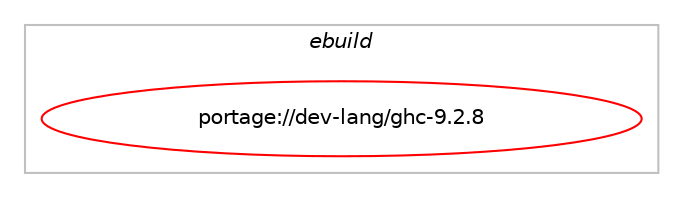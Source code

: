 digraph prolog {

# *************
# Graph options
# *************

newrank=true;
concentrate=true;
compound=true;
graph [rankdir=LR,fontname=Helvetica,fontsize=10,ranksep=1.5];#, ranksep=2.5, nodesep=0.2];
edge  [arrowhead=vee];
node  [fontname=Helvetica,fontsize=10];

# **********
# The ebuild
# **********

subgraph cluster_leftcol {
color=gray;
label=<<i>ebuild</i>>;
id [label="portage://dev-lang/ghc-9.2.8", color=red, width=4, href="../dev-lang/ghc-9.2.8.svg"];
}

# ****************
# The dependencies
# ****************

subgraph cluster_midcol {
color=gray;
label=<<i>dependencies</i>>;
subgraph cluster_compile {
fillcolor="#eeeeee";
style=filled;
label=<<i>compile</i>>;
# *** BEGIN UNKNOWN DEPENDENCY TYPE (TODO) ***
# id -> equal(use_conditional_group(negative,ghcmakebinary,portage://dev-lang/ghc-9.2.8,[package_dependency(portage://dev-lang/ghc-9.2.8,install,no,dev-libs,libffi,none,[,,],any_same_slot,[])]))
# *** END UNKNOWN DEPENDENCY TYPE (TODO) ***

# *** BEGIN UNKNOWN DEPENDENCY TYPE (TODO) ***
# id -> equal(use_conditional_group(positive,binary,portage://dev-lang/ghc-9.2.8,[use_conditional_group(negative,prefix,portage://dev-lang/ghc-9.2.8,[use_conditional_group(positive,elibc_glibc,portage://dev-lang/ghc-9.2.8,[package_dependency(portage://dev-lang/ghc-9.2.8,install,no,sys-libs,glibc,greaterequal,[2.17,,,2.17],[],[])])]),package_dependency(portage://dev-lang/ghc-9.2.8,install,no,sys-libs,ncurses,none,[,,],[slot(0),subslot(6)],[])]))
# *** END UNKNOWN DEPENDENCY TYPE (TODO) ***

# *** BEGIN UNKNOWN DEPENDENCY TYPE (TODO) ***
# id -> equal(use_conditional_group(positive,elfutils,portage://dev-lang/ghc-9.2.8,[package_dependency(portage://dev-lang/ghc-9.2.8,install,no,dev-libs,elfutils,none,[,,],[],[])]))
# *** END UNKNOWN DEPENDENCY TYPE (TODO) ***

# *** BEGIN UNKNOWN DEPENDENCY TYPE (TODO) ***
# id -> equal(use_conditional_group(positive,llvm,portage://dev-lang/ghc-9.2.8,[package_dependency(portage://dev-lang/ghc-9.2.8,install,no,sys-devel,llvm,smaller,[15,,,15],any_same_slot,[]),any_of_group([package_dependency(portage://dev-lang/ghc-9.2.8,install,no,sys-devel,llvm,none,[,,],[slot(14)],[])])]))
# *** END UNKNOWN DEPENDENCY TYPE (TODO) ***

# *** BEGIN UNKNOWN DEPENDENCY TYPE (TODO) ***
# id -> equal(use_conditional_group(positive,numa,portage://dev-lang/ghc-9.2.8,[package_dependency(portage://dev-lang/ghc-9.2.8,install,no,sys-process,numactl,none,[,,],[],[])]))
# *** END UNKNOWN DEPENDENCY TYPE (TODO) ***

# *** BEGIN UNKNOWN DEPENDENCY TYPE (TODO) ***
# id -> equal(package_dependency(portage://dev-lang/ghc-9.2.8,install,no,dev-lang,perl,greaterequal,[5.6.1,,,5.6.1],[],[]))
# *** END UNKNOWN DEPENDENCY TYPE (TODO) ***

# *** BEGIN UNKNOWN DEPENDENCY TYPE (TODO) ***
# id -> equal(package_dependency(portage://dev-lang/ghc-9.2.8,install,no,dev-libs,gmp,none,[,,],[slot(0),equal],[]))
# *** END UNKNOWN DEPENDENCY TYPE (TODO) ***

# *** BEGIN UNKNOWN DEPENDENCY TYPE (TODO) ***
# id -> equal(package_dependency(portage://dev-lang/ghc-9.2.8,install,no,sys-libs,ncurses,none,[,,],any_same_slot,[use(enable(unicode),positive)]))
# *** END UNKNOWN DEPENDENCY TYPE (TODO) ***

# *** BEGIN UNKNOWN DEPENDENCY TYPE (TODO) ***
# id -> equal(package_dependency(portage://dev-lang/ghc-9.2.8,install,strong,sys-devel,llvm,none,[,,],[slot(0)],[]))
# *** END UNKNOWN DEPENDENCY TYPE (TODO) ***

}
subgraph cluster_compileandrun {
fillcolor="#eeeeee";
style=filled;
label=<<i>compile and run</i>>;
}
subgraph cluster_run {
fillcolor="#eeeeee";
style=filled;
label=<<i>run</i>>;
# *** BEGIN UNKNOWN DEPENDENCY TYPE (TODO) ***
# id -> equal(use_conditional_group(negative,ghcmakebinary,portage://dev-lang/ghc-9.2.8,[package_dependency(portage://dev-lang/ghc-9.2.8,run,no,dev-libs,libffi,none,[,,],any_same_slot,[])]))
# *** END UNKNOWN DEPENDENCY TYPE (TODO) ***

# *** BEGIN UNKNOWN DEPENDENCY TYPE (TODO) ***
# id -> equal(use_conditional_group(positive,binary,portage://dev-lang/ghc-9.2.8,[use_conditional_group(negative,prefix,portage://dev-lang/ghc-9.2.8,[use_conditional_group(positive,elibc_glibc,portage://dev-lang/ghc-9.2.8,[package_dependency(portage://dev-lang/ghc-9.2.8,run,no,sys-libs,glibc,greaterequal,[2.17,,,2.17],[],[])])]),package_dependency(portage://dev-lang/ghc-9.2.8,run,no,sys-libs,ncurses,none,[,,],[slot(0),subslot(6)],[])]))
# *** END UNKNOWN DEPENDENCY TYPE (TODO) ***

# *** BEGIN UNKNOWN DEPENDENCY TYPE (TODO) ***
# id -> equal(use_conditional_group(positive,elfutils,portage://dev-lang/ghc-9.2.8,[package_dependency(portage://dev-lang/ghc-9.2.8,run,no,dev-libs,elfutils,none,[,,],[],[])]))
# *** END UNKNOWN DEPENDENCY TYPE (TODO) ***

# *** BEGIN UNKNOWN DEPENDENCY TYPE (TODO) ***
# id -> equal(use_conditional_group(positive,llvm,portage://dev-lang/ghc-9.2.8,[package_dependency(portage://dev-lang/ghc-9.2.8,run,no,sys-devel,llvm,smaller,[15,,,15],any_same_slot,[]),any_of_group([package_dependency(portage://dev-lang/ghc-9.2.8,run,no,sys-devel,llvm,none,[,,],[slot(14)],[])])]))
# *** END UNKNOWN DEPENDENCY TYPE (TODO) ***

# *** BEGIN UNKNOWN DEPENDENCY TYPE (TODO) ***
# id -> equal(use_conditional_group(positive,numa,portage://dev-lang/ghc-9.2.8,[package_dependency(portage://dev-lang/ghc-9.2.8,run,no,sys-process,numactl,none,[,,],[],[])]))
# *** END UNKNOWN DEPENDENCY TYPE (TODO) ***

# *** BEGIN UNKNOWN DEPENDENCY TYPE (TODO) ***
# id -> equal(package_dependency(portage://dev-lang/ghc-9.2.8,run,no,dev-lang,perl,greaterequal,[5.6.1,,,5.6.1],[],[]))
# *** END UNKNOWN DEPENDENCY TYPE (TODO) ***

# *** BEGIN UNKNOWN DEPENDENCY TYPE (TODO) ***
# id -> equal(package_dependency(portage://dev-lang/ghc-9.2.8,run,no,dev-libs,gmp,none,[,,],[slot(0),equal],[]))
# *** END UNKNOWN DEPENDENCY TYPE (TODO) ***

# *** BEGIN UNKNOWN DEPENDENCY TYPE (TODO) ***
# id -> equal(package_dependency(portage://dev-lang/ghc-9.2.8,run,no,sys-libs,ncurses,none,[,,],any_same_slot,[use(enable(unicode),positive)]))
# *** END UNKNOWN DEPENDENCY TYPE (TODO) ***

}
}

# **************
# The candidates
# **************

subgraph cluster_choices {
rank=same;
color=gray;
label=<<i>candidates</i>>;

}

}
